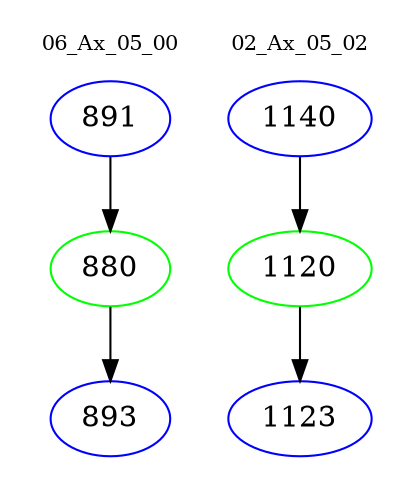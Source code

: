 digraph{
subgraph cluster_0 {
color = white
label = "06_Ax_05_00";
fontsize=10;
T0_891 [label="891", color="blue"]
T0_891 -> T0_880 [color="black"]
T0_880 [label="880", color="green"]
T0_880 -> T0_893 [color="black"]
T0_893 [label="893", color="blue"]
}
subgraph cluster_1 {
color = white
label = "02_Ax_05_02";
fontsize=10;
T1_1140 [label="1140", color="blue"]
T1_1140 -> T1_1120 [color="black"]
T1_1120 [label="1120", color="green"]
T1_1120 -> T1_1123 [color="black"]
T1_1123 [label="1123", color="blue"]
}
}
